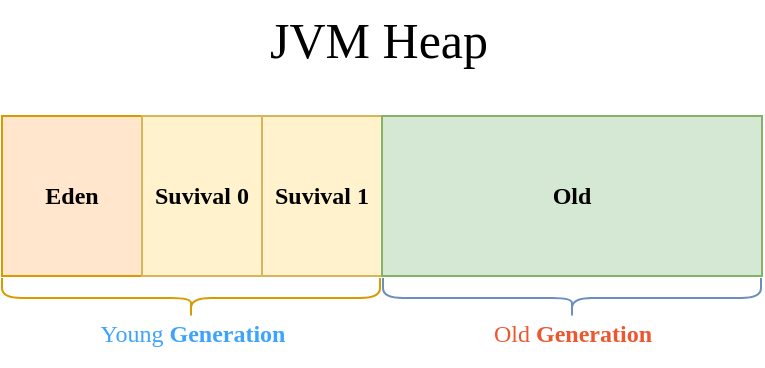 <mxfile version="21.7.1" type="github">
  <diagram name="페이지-1" id="38RCOT7tDdzDfQq4H2_8">
    <mxGraphModel dx="683" dy="357" grid="0" gridSize="10" guides="1" tooltips="1" connect="1" arrows="1" fold="1" page="1" pageScale="1" pageWidth="827" pageHeight="1169" math="0" shadow="0">
      <root>
        <mxCell id="0" />
        <mxCell id="1" parent="0" />
        <mxCell id="QHnMNbcKQs4c_G6YjsHj-3" value="Eden" style="rounded=0;whiteSpace=wrap;html=1;fillColor=#ffe6cc;strokeColor=#d79b00;fontFamily=BinggraeMelona-Bold;fontStyle=1;fontSource=https%3A%2F%2Fcdn.jsdelivr.net%2Fgh%2Fprojectnoonnu%2Fnoonfonts_twelve%401.0%2FBinggraeMelona-Bold.woff;" parent="1" vertex="1">
          <mxGeometry x="120" y="200" width="70" height="80" as="geometry" />
        </mxCell>
        <mxCell id="QHnMNbcKQs4c_G6YjsHj-4" value="Suvival 0" style="rounded=0;whiteSpace=wrap;html=1;fillColor=#fff2cc;strokeColor=#d6b656;fontFamily=BinggraeMelona-Bold;fontStyle=1;fontSource=https%3A%2F%2Fcdn.jsdelivr.net%2Fgh%2Fprojectnoonnu%2Fnoonfonts_twelve%401.0%2FBinggraeMelona-Bold.woff;" parent="1" vertex="1">
          <mxGeometry x="190" y="200" width="60" height="80" as="geometry" />
        </mxCell>
        <mxCell id="QHnMNbcKQs4c_G6YjsHj-5" value="Suvival 1" style="rounded=0;whiteSpace=wrap;html=1;fillColor=#fff2cc;strokeColor=#d6b656;fontFamily=BinggraeMelona-Bold;fontStyle=1;fontSource=https%3A%2F%2Fcdn.jsdelivr.net%2Fgh%2Fprojectnoonnu%2Fnoonfonts_twelve%401.0%2FBinggraeMelona-Bold.woff;" parent="1" vertex="1">
          <mxGeometry x="250" y="200" width="60" height="80" as="geometry" />
        </mxCell>
        <mxCell id="QHnMNbcKQs4c_G6YjsHj-6" value="Old" style="rounded=0;whiteSpace=wrap;html=1;fillColor=#d5e8d4;strokeColor=#82b366;fontFamily=BinggraeMelona-Bold;fontStyle=1;fontSource=https%3A%2F%2Fcdn.jsdelivr.net%2Fgh%2Fprojectnoonnu%2Fnoonfonts_twelve%401.0%2FBinggraeMelona-Bold.woff;" parent="1" vertex="1">
          <mxGeometry x="310" y="200" width="190" height="80" as="geometry" />
        </mxCell>
        <mxCell id="QHnMNbcKQs4c_G6YjsHj-9" value="" style="shape=curlyBracket;whiteSpace=wrap;html=1;rounded=1;flipH=1;labelPosition=right;verticalLabelPosition=middle;align=left;verticalAlign=middle;rotation=90;fillColor=#ffe6cc;strokeColor=#d79b00;" parent="1" vertex="1">
          <mxGeometry x="204.5" y="196.5" width="20" height="189" as="geometry" />
        </mxCell>
        <mxCell id="QHnMNbcKQs4c_G6YjsHj-10" value="" style="shape=curlyBracket;whiteSpace=wrap;html=1;rounded=1;flipH=1;labelPosition=right;verticalLabelPosition=middle;align=left;verticalAlign=middle;rotation=90;fillColor=#dae8fc;strokeColor=#6c8ebf;" parent="1" vertex="1">
          <mxGeometry x="395" y="196.5" width="20" height="189" as="geometry" />
        </mxCell>
        <mxCell id="QHnMNbcKQs4c_G6YjsHj-11" value="&lt;font data-font-src=&quot;https://cdn.jsdelivr.net/gh/projectnoonnu/noonfonts_four@1.2/JalnanOTF00.woff&quot; face=&quot;yg-jalnan&quot; style=&quot;font-size: 12px;&quot;&gt;&lt;font style=&quot;font-weight: normal; font-size: 12px;&quot; data-font-src=&quot;https://cdn.jsdelivr.net/gh/projectnoonnu/noonfonts_four@1.2/JalnanOTF00.woff&quot;&gt;Young&amp;nbsp;&lt;/font&gt;Generation&lt;/font&gt;" style="text;strokeColor=none;fillColor=none;html=1;fontSize=24;fontStyle=1;verticalAlign=middle;align=center;fontColor=#3DA3FD;" parent="1" vertex="1">
          <mxGeometry x="164.5" y="285" width="100" height="40" as="geometry" />
        </mxCell>
        <mxCell id="QHnMNbcKQs4c_G6YjsHj-12" value="&lt;font data-font-src=&quot;https://cdn.jsdelivr.net/gh/projectnoonnu/noonfonts_four@1.2/JalnanOTF00.woff&quot; face=&quot;yg-jalnan&quot; style=&quot;font-size: 12px;&quot;&gt;&lt;font style=&quot;font-weight: normal; font-size: 12px;&quot; data-font-src=&quot;https://cdn.jsdelivr.net/gh/projectnoonnu/noonfonts_four@1.2/JalnanOTF00.woff&quot;&gt;Old&amp;nbsp;&lt;/font&gt;Generation&lt;/font&gt;" style="text;strokeColor=none;fillColor=none;html=1;fontSize=24;fontStyle=1;verticalAlign=middle;align=center;fontColor=#ee562f;" parent="1" vertex="1">
          <mxGeometry x="355" y="285" width="100" height="40" as="geometry" />
        </mxCell>
        <mxCell id="QHnMNbcKQs4c_G6YjsHj-14" value="&lt;font color=&quot;#000000&quot; face=&quot;yg-jalnan&quot; style=&quot;font-size: 25px;&quot;&gt;&lt;span style=&quot;font-size: 25px; font-weight: 400;&quot;&gt;JVM Heap&lt;/span&gt;&lt;/font&gt;" style="text;strokeColor=none;fillColor=none;html=1;fontSize=25;fontStyle=1;verticalAlign=middle;align=center;fontColor=#ee562f;" parent="1" vertex="1">
          <mxGeometry x="220" y="142" width="175" height="40" as="geometry" />
        </mxCell>
      </root>
    </mxGraphModel>
  </diagram>
</mxfile>
